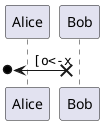{
  "sha1": "96uiueho2v1rv6wymdromjle6oj1n2y",
  "insertion": {
    "when": "2024-05-30T20:48:21.626Z",
    "url": "https://forum.plantuml.net/14104/sequence-diagram-incoming-outgoing-some-arrows-are-inverted",
    "user": "plantuml@gmail.com"
  }
}
@startuml
participant Alice as a
participant Bob   as b

 [o<-x b : "" [o<-x""
@enduml
